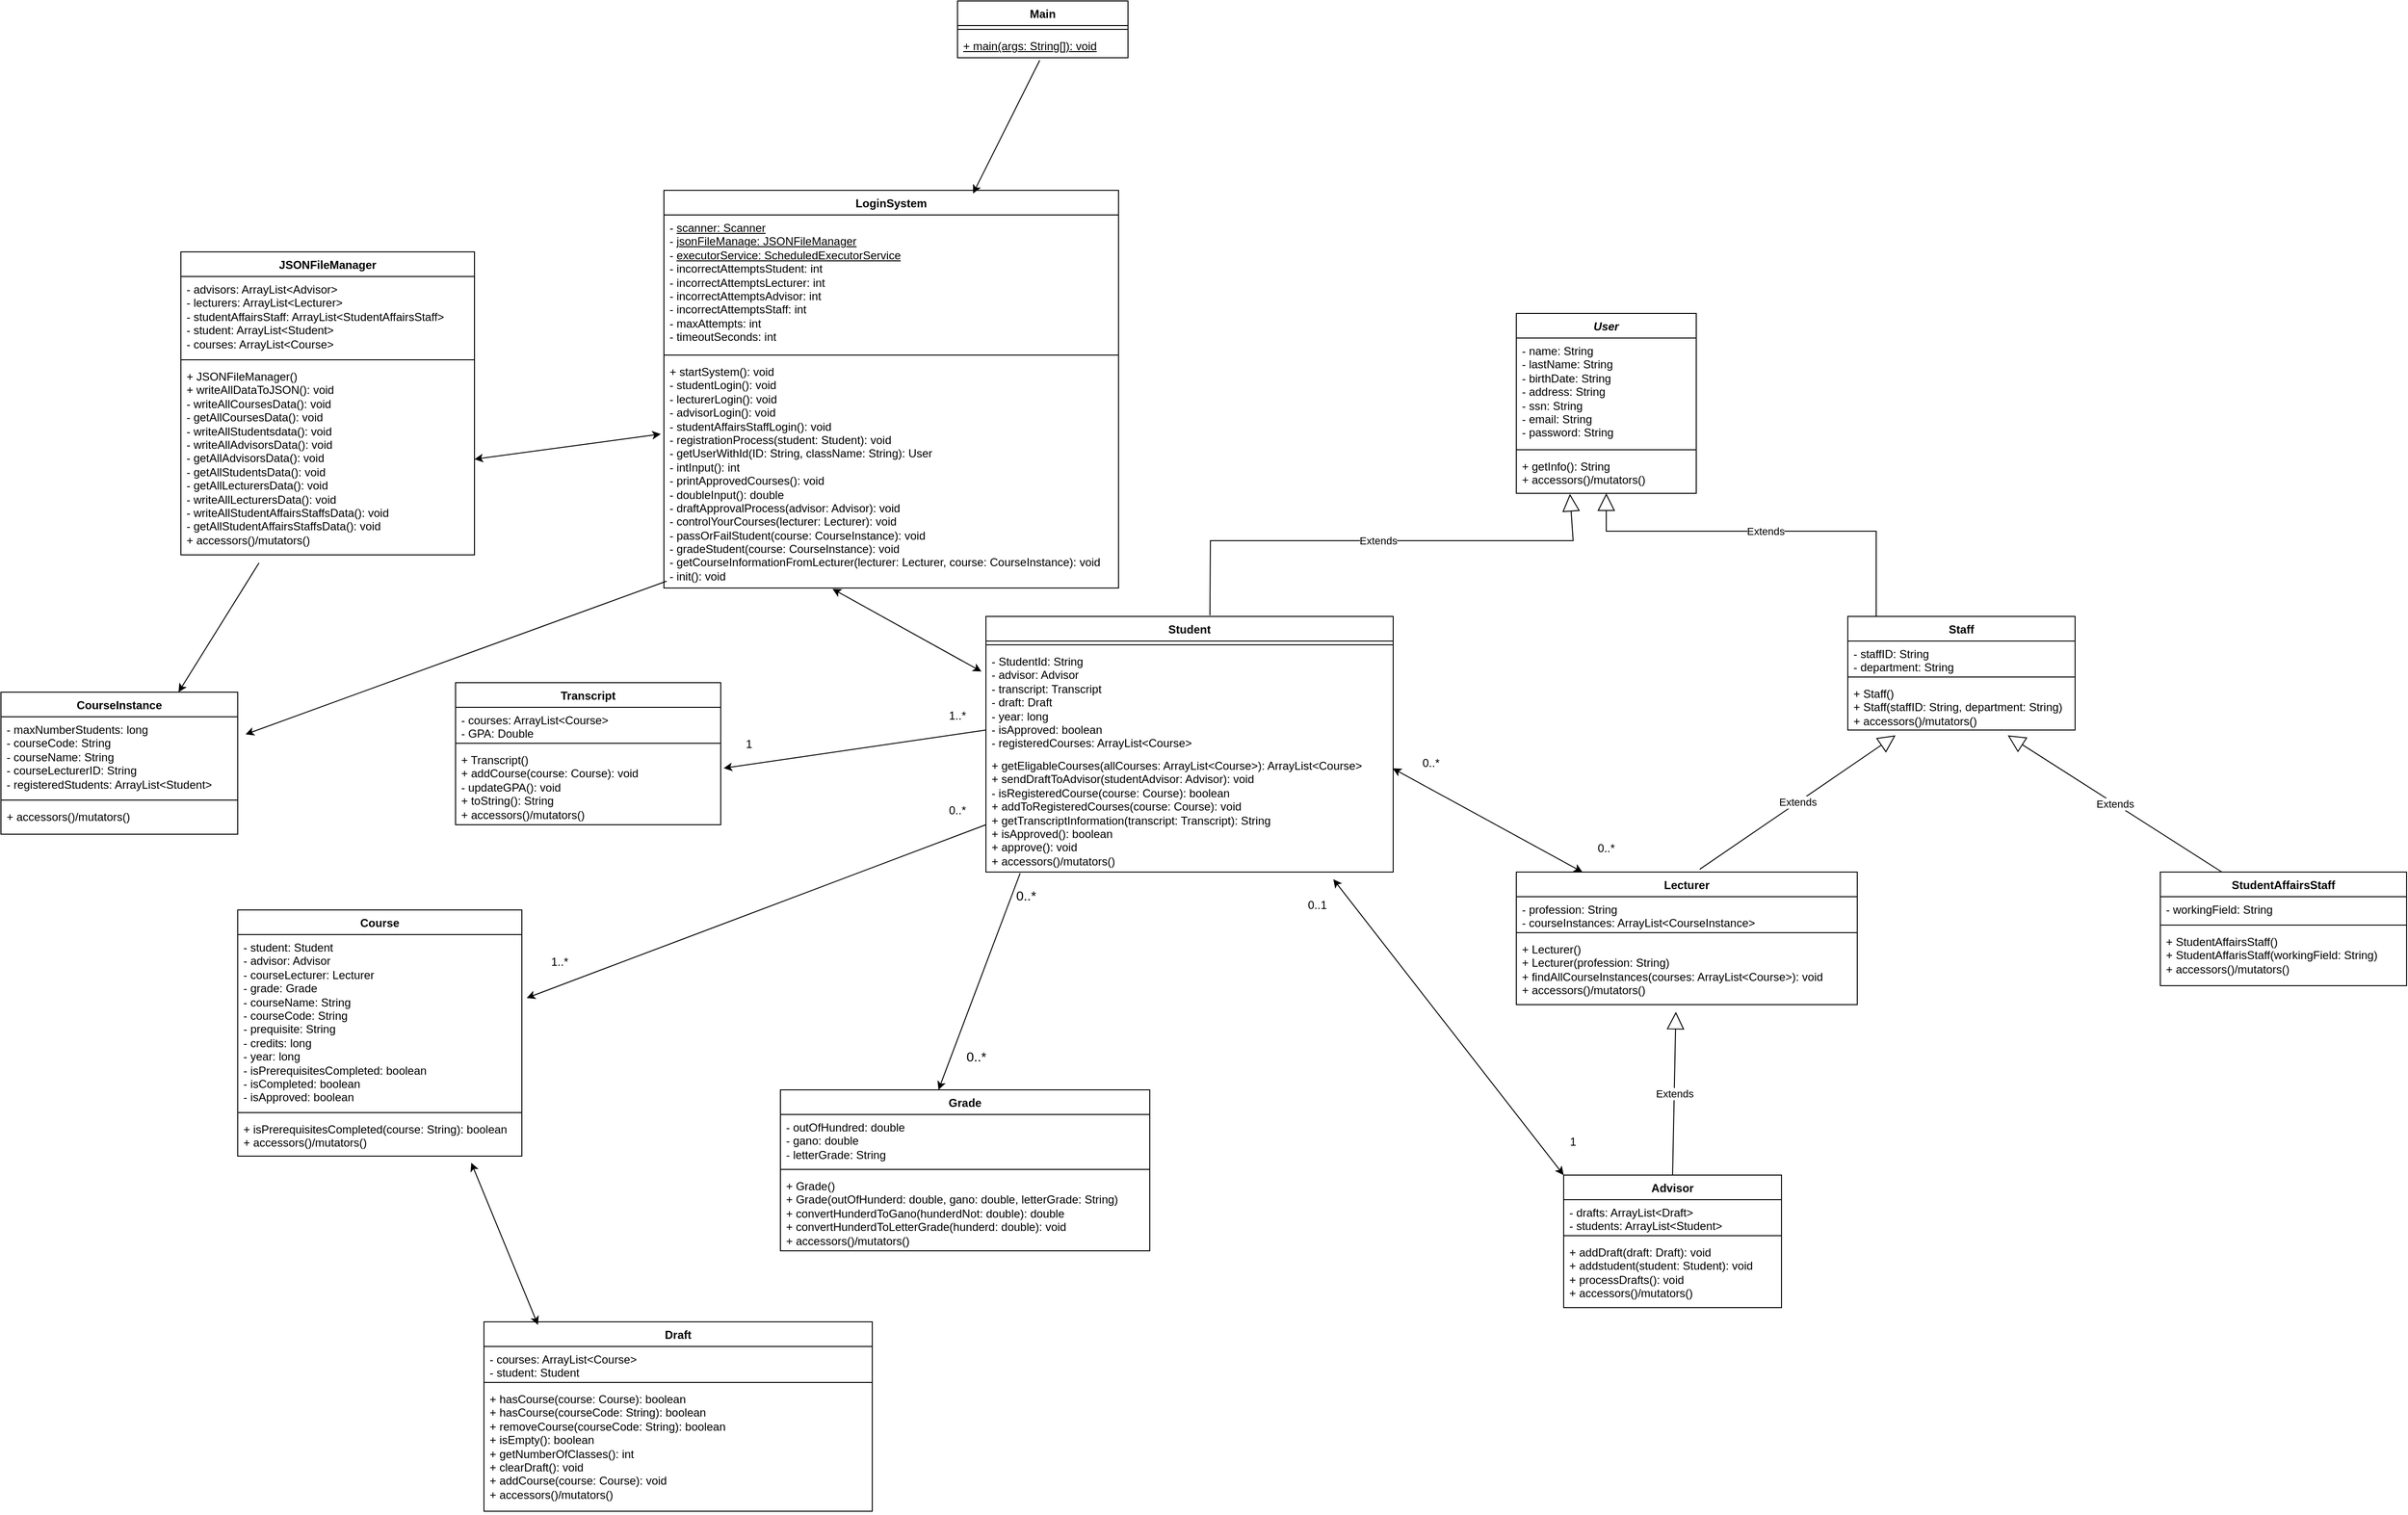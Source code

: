 <mxfile version="22.1.2" type="device">
  <diagram name="Sayfa -1" id="wAebiPUWf6FitXioffcx">
    <mxGraphModel dx="3757" dy="1783" grid="1" gridSize="10" guides="1" tooltips="1" connect="1" arrows="1" fold="1" page="1" pageScale="1" pageWidth="827" pageHeight="1169" math="0" shadow="0">
      <root>
        <mxCell id="0" />
        <mxCell id="1" parent="0" />
        <mxCell id="mCFHg2fbaJKSFHSSuZTI-1" value="Advisor" style="swimlane;fontStyle=1;align=center;verticalAlign=top;childLayout=stackLayout;horizontal=1;startSize=26;horizontalStack=0;resizeParent=1;resizeParentMax=0;resizeLast=0;collapsible=1;marginBottom=0;whiteSpace=wrap;html=1;" parent="1" vertex="1">
          <mxGeometry x="-390" y="330" width="230" height="140" as="geometry" />
        </mxCell>
        <mxCell id="mCFHg2fbaJKSFHSSuZTI-2" value="- drafts: ArrayList&amp;lt;Draft&amp;gt;&lt;br&gt;- students: ArrayList&amp;lt;Student&amp;gt;" style="text;strokeColor=none;fillColor=none;align=left;verticalAlign=top;spacingLeft=4;spacingRight=4;overflow=hidden;rotatable=0;points=[[0,0.5],[1,0.5]];portConstraint=eastwest;whiteSpace=wrap;html=1;" parent="mCFHg2fbaJKSFHSSuZTI-1" vertex="1">
          <mxGeometry y="26" width="230" height="34" as="geometry" />
        </mxCell>
        <mxCell id="mCFHg2fbaJKSFHSSuZTI-3" value="" style="line;strokeWidth=1;fillColor=none;align=left;verticalAlign=middle;spacingTop=-1;spacingLeft=3;spacingRight=3;rotatable=0;labelPosition=right;points=[];portConstraint=eastwest;strokeColor=inherit;" parent="mCFHg2fbaJKSFHSSuZTI-1" vertex="1">
          <mxGeometry y="60" width="230" height="8" as="geometry" />
        </mxCell>
        <mxCell id="mCFHg2fbaJKSFHSSuZTI-4" value="+ addDraft(draft: Draft): void&lt;br&gt;+ addstudent(student: Student): void&lt;br&gt;+ processDrafts(): void&lt;br&gt;+ accessors()/mutators()" style="text;strokeColor=none;fillColor=none;align=left;verticalAlign=top;spacingLeft=4;spacingRight=4;overflow=hidden;rotatable=0;points=[[0,0.5],[1,0.5]];portConstraint=eastwest;whiteSpace=wrap;html=1;" parent="mCFHg2fbaJKSFHSSuZTI-1" vertex="1">
          <mxGeometry y="68" width="230" height="72" as="geometry" />
        </mxCell>
        <mxCell id="mCFHg2fbaJKSFHSSuZTI-13" value="Lecturer" style="swimlane;fontStyle=1;align=center;verticalAlign=top;childLayout=stackLayout;horizontal=1;startSize=26;horizontalStack=0;resizeParent=1;resizeParentMax=0;resizeLast=0;collapsible=1;marginBottom=0;whiteSpace=wrap;html=1;" parent="1" vertex="1">
          <mxGeometry x="-440" y="10" width="360" height="140" as="geometry" />
        </mxCell>
        <mxCell id="mCFHg2fbaJKSFHSSuZTI-14" value="- profession: String&lt;br&gt;- courseInstances: ArrayList&amp;lt;CourseInstance&amp;gt;" style="text;strokeColor=none;fillColor=none;align=left;verticalAlign=top;spacingLeft=4;spacingRight=4;overflow=hidden;rotatable=0;points=[[0,0.5],[1,0.5]];portConstraint=eastwest;whiteSpace=wrap;html=1;" parent="mCFHg2fbaJKSFHSSuZTI-13" vertex="1">
          <mxGeometry y="26" width="360" height="34" as="geometry" />
        </mxCell>
        <mxCell id="mCFHg2fbaJKSFHSSuZTI-15" value="" style="line;strokeWidth=1;fillColor=none;align=left;verticalAlign=middle;spacingTop=-1;spacingLeft=3;spacingRight=3;rotatable=0;labelPosition=right;points=[];portConstraint=eastwest;strokeColor=inherit;" parent="mCFHg2fbaJKSFHSSuZTI-13" vertex="1">
          <mxGeometry y="60" width="360" height="8" as="geometry" />
        </mxCell>
        <mxCell id="mCFHg2fbaJKSFHSSuZTI-16" value="+ Lecturer()&lt;br&gt;+ Lecturer(profession: String)&lt;br&gt;+ findAllCourseInstances(courses: ArrayList&amp;lt;Course&amp;gt;): void&lt;br&gt;+ accessors()/mutators()" style="text;strokeColor=none;fillColor=none;align=left;verticalAlign=top;spacingLeft=4;spacingRight=4;overflow=hidden;rotatable=0;points=[[0,0.5],[1,0.5]];portConstraint=eastwest;whiteSpace=wrap;html=1;" parent="mCFHg2fbaJKSFHSSuZTI-13" vertex="1">
          <mxGeometry y="68" width="360" height="72" as="geometry" />
        </mxCell>
        <mxCell id="mCFHg2fbaJKSFHSSuZTI-17" value="Staff" style="swimlane;fontStyle=1;align=center;verticalAlign=top;childLayout=stackLayout;horizontal=1;startSize=26;horizontalStack=0;resizeParent=1;resizeParentMax=0;resizeLast=0;collapsible=1;marginBottom=0;whiteSpace=wrap;html=1;" parent="1" vertex="1">
          <mxGeometry x="-90" y="-260" width="240" height="120" as="geometry" />
        </mxCell>
        <mxCell id="mCFHg2fbaJKSFHSSuZTI-18" value="- staffID: String&lt;br&gt;- department: String" style="text;strokeColor=none;fillColor=none;align=left;verticalAlign=top;spacingLeft=4;spacingRight=4;overflow=hidden;rotatable=0;points=[[0,0.5],[1,0.5]];portConstraint=eastwest;whiteSpace=wrap;html=1;" parent="mCFHg2fbaJKSFHSSuZTI-17" vertex="1">
          <mxGeometry y="26" width="240" height="34" as="geometry" />
        </mxCell>
        <mxCell id="mCFHg2fbaJKSFHSSuZTI-19" value="" style="line;strokeWidth=1;fillColor=none;align=left;verticalAlign=middle;spacingTop=-1;spacingLeft=3;spacingRight=3;rotatable=0;labelPosition=right;points=[];portConstraint=eastwest;strokeColor=inherit;" parent="mCFHg2fbaJKSFHSSuZTI-17" vertex="1">
          <mxGeometry y="60" width="240" height="8" as="geometry" />
        </mxCell>
        <mxCell id="mCFHg2fbaJKSFHSSuZTI-20" value="+ Staff()&lt;br&gt;+ Staff(staffID: String, department: String)&lt;br&gt;+ accessors()/mutators()" style="text;strokeColor=none;fillColor=none;align=left;verticalAlign=top;spacingLeft=4;spacingRight=4;overflow=hidden;rotatable=0;points=[[0,0.5],[1,0.5]];portConstraint=eastwest;whiteSpace=wrap;html=1;" parent="mCFHg2fbaJKSFHSSuZTI-17" vertex="1">
          <mxGeometry y="68" width="240" height="52" as="geometry" />
        </mxCell>
        <mxCell id="mCFHg2fbaJKSFHSSuZTI-21" value="StudentAffairsStaff" style="swimlane;fontStyle=1;align=center;verticalAlign=top;childLayout=stackLayout;horizontal=1;startSize=26;horizontalStack=0;resizeParent=1;resizeParentMax=0;resizeLast=0;collapsible=1;marginBottom=0;whiteSpace=wrap;html=1;" parent="1" vertex="1">
          <mxGeometry x="240" y="10" width="260" height="120" as="geometry" />
        </mxCell>
        <mxCell id="mCFHg2fbaJKSFHSSuZTI-22" value="- workingField: String" style="text;strokeColor=none;fillColor=none;align=left;verticalAlign=top;spacingLeft=4;spacingRight=4;overflow=hidden;rotatable=0;points=[[0,0.5],[1,0.5]];portConstraint=eastwest;whiteSpace=wrap;html=1;" parent="mCFHg2fbaJKSFHSSuZTI-21" vertex="1">
          <mxGeometry y="26" width="260" height="26" as="geometry" />
        </mxCell>
        <mxCell id="mCFHg2fbaJKSFHSSuZTI-23" value="" style="line;strokeWidth=1;fillColor=none;align=left;verticalAlign=middle;spacingTop=-1;spacingLeft=3;spacingRight=3;rotatable=0;labelPosition=right;points=[];portConstraint=eastwest;strokeColor=inherit;" parent="mCFHg2fbaJKSFHSSuZTI-21" vertex="1">
          <mxGeometry y="52" width="260" height="8" as="geometry" />
        </mxCell>
        <mxCell id="mCFHg2fbaJKSFHSSuZTI-24" value="+ StudentAffairsStaff()&lt;br&gt;+ StudentAffarisStaff(workingField: String)&lt;br&gt;+ accessors()/mutators()" style="text;strokeColor=none;fillColor=none;align=left;verticalAlign=top;spacingLeft=4;spacingRight=4;overflow=hidden;rotatable=0;points=[[0,0.5],[1,0.5]];portConstraint=eastwest;whiteSpace=wrap;html=1;" parent="mCFHg2fbaJKSFHSSuZTI-21" vertex="1">
          <mxGeometry y="60" width="260" height="60" as="geometry" />
        </mxCell>
        <mxCell id="mCFHg2fbaJKSFHSSuZTI-25" value="&lt;i&gt;User&lt;/i&gt;" style="swimlane;fontStyle=1;align=center;verticalAlign=top;childLayout=stackLayout;horizontal=1;startSize=26;horizontalStack=0;resizeParent=1;resizeParentMax=0;resizeLast=0;collapsible=1;marginBottom=0;whiteSpace=wrap;html=1;" parent="1" vertex="1">
          <mxGeometry x="-440" y="-580" width="190" height="190" as="geometry" />
        </mxCell>
        <mxCell id="mCFHg2fbaJKSFHSSuZTI-26" value="- name: String&lt;br&gt;- lastName: String&lt;br&gt;- birthDate: String&lt;br&gt;- address: String&lt;br&gt;- ssn: String&lt;br&gt;- email: String&lt;br&gt;- password: String" style="text;strokeColor=none;fillColor=none;align=left;verticalAlign=top;spacingLeft=4;spacingRight=4;overflow=hidden;rotatable=0;points=[[0,0.5],[1,0.5]];portConstraint=eastwest;whiteSpace=wrap;html=1;" parent="mCFHg2fbaJKSFHSSuZTI-25" vertex="1">
          <mxGeometry y="26" width="190" height="114" as="geometry" />
        </mxCell>
        <mxCell id="mCFHg2fbaJKSFHSSuZTI-27" value="" style="line;strokeWidth=1;fillColor=none;align=left;verticalAlign=middle;spacingTop=-1;spacingLeft=3;spacingRight=3;rotatable=0;labelPosition=right;points=[];portConstraint=eastwest;strokeColor=inherit;" parent="mCFHg2fbaJKSFHSSuZTI-25" vertex="1">
          <mxGeometry y="140" width="190" height="8" as="geometry" />
        </mxCell>
        <mxCell id="mCFHg2fbaJKSFHSSuZTI-28" value="+ getInfo(): String&lt;br&gt;+ accessors()/mutators()" style="text;strokeColor=none;fillColor=none;align=left;verticalAlign=top;spacingLeft=4;spacingRight=4;overflow=hidden;rotatable=0;points=[[0,0.5],[1,0.5]];portConstraint=eastwest;whiteSpace=wrap;html=1;" parent="mCFHg2fbaJKSFHSSuZTI-25" vertex="1">
          <mxGeometry y="148" width="190" height="42" as="geometry" />
        </mxCell>
        <mxCell id="mCFHg2fbaJKSFHSSuZTI-29" value="Student" style="swimlane;fontStyle=1;align=center;verticalAlign=top;childLayout=stackLayout;horizontal=1;startSize=26;horizontalStack=0;resizeParent=1;resizeParentMax=0;resizeLast=0;collapsible=1;marginBottom=0;whiteSpace=wrap;html=1;" parent="1" vertex="1">
          <mxGeometry x="-1000" y="-260" width="430" height="270" as="geometry" />
        </mxCell>
        <mxCell id="mCFHg2fbaJKSFHSSuZTI-31" value="" style="line;strokeWidth=1;fillColor=none;align=left;verticalAlign=middle;spacingTop=-1;spacingLeft=3;spacingRight=3;rotatable=0;labelPosition=right;points=[];portConstraint=eastwest;strokeColor=inherit;" parent="mCFHg2fbaJKSFHSSuZTI-29" vertex="1">
          <mxGeometry y="26" width="430" height="8" as="geometry" />
        </mxCell>
        <mxCell id="mCFHg2fbaJKSFHSSuZTI-30" value="-&lt;font style=&quot;font-size: 12px;&quot;&gt; StudentId: String&lt;br&gt;- advisor: Advisor&lt;br&gt;- transcript: Transcript&lt;br&gt;- draft: Draft&lt;br&gt;- year: long&lt;br&gt;- isApproved: boolean&lt;br&gt;- registeredCourses: ArrayList&amp;lt;Course&amp;gt;&lt;/font&gt;" style="text;strokeColor=none;fillColor=none;align=left;verticalAlign=top;spacingLeft=4;spacingRight=4;overflow=hidden;rotatable=0;points=[[0,0.5],[1,0.5]];portConstraint=eastwest;whiteSpace=wrap;html=1;" parent="mCFHg2fbaJKSFHSSuZTI-29" vertex="1">
          <mxGeometry y="34" width="430" height="110" as="geometry" />
        </mxCell>
        <mxCell id="mCFHg2fbaJKSFHSSuZTI-32" value="+ getEligableCourses(allCourses: ArrayList&amp;lt;Course&amp;gt;): ArrayList&amp;lt;Course&amp;gt;&lt;br&gt;+ sendDraftToAdvisor(studentAdvisor: Advisor): void&lt;br&gt;- isRegisteredCourse(course: Course): boolean&lt;br&gt;+ addToRegisteredCourses(course: Course): void&lt;br&gt;+ getTranscriptInformation(transcript: Transcript): String&lt;br&gt;+ isApproved(): boolean&lt;br&gt;+ approve(): void&lt;br&gt;+ accessors()/mutators()" style="text;strokeColor=none;fillColor=none;align=left;verticalAlign=top;spacingLeft=4;spacingRight=4;overflow=hidden;rotatable=0;points=[[0,0.5],[1,0.5]];portConstraint=eastwest;whiteSpace=wrap;html=1;" parent="mCFHg2fbaJKSFHSSuZTI-29" vertex="1">
          <mxGeometry y="144" width="430" height="126" as="geometry" />
        </mxCell>
        <mxCell id="mCFHg2fbaJKSFHSSuZTI-33" value="Main" style="swimlane;fontStyle=1;align=center;verticalAlign=top;childLayout=stackLayout;horizontal=1;startSize=26;horizontalStack=0;resizeParent=1;resizeParentMax=0;resizeLast=0;collapsible=1;marginBottom=0;whiteSpace=wrap;html=1;" parent="1" vertex="1">
          <mxGeometry x="-1030" y="-910" width="180" height="60" as="geometry" />
        </mxCell>
        <mxCell id="mCFHg2fbaJKSFHSSuZTI-35" value="" style="line;strokeWidth=1;fillColor=none;align=left;verticalAlign=middle;spacingTop=-1;spacingLeft=3;spacingRight=3;rotatable=0;labelPosition=right;points=[];portConstraint=eastwest;strokeColor=inherit;" parent="mCFHg2fbaJKSFHSSuZTI-33" vertex="1">
          <mxGeometry y="26" width="180" height="8" as="geometry" />
        </mxCell>
        <mxCell id="mCFHg2fbaJKSFHSSuZTI-36" value="&lt;u&gt;+ main(args: String[]): void&lt;/u&gt;" style="text;strokeColor=none;fillColor=none;align=left;verticalAlign=top;spacingLeft=4;spacingRight=4;overflow=hidden;rotatable=0;points=[[0,0.5],[1,0.5]];portConstraint=eastwest;whiteSpace=wrap;html=1;" parent="mCFHg2fbaJKSFHSSuZTI-33" vertex="1">
          <mxGeometry y="34" width="180" height="26" as="geometry" />
        </mxCell>
        <mxCell id="mCFHg2fbaJKSFHSSuZTI-37" value="LoginSystem" style="swimlane;fontStyle=1;align=center;verticalAlign=top;childLayout=stackLayout;horizontal=1;startSize=26;horizontalStack=0;resizeParent=1;resizeParentMax=0;resizeLast=0;collapsible=1;marginBottom=0;whiteSpace=wrap;html=1;" parent="1" vertex="1">
          <mxGeometry x="-1340" y="-710" width="480" height="420" as="geometry" />
        </mxCell>
        <mxCell id="mCFHg2fbaJKSFHSSuZTI-38" value="- &lt;u&gt;scanner: Scanner&lt;/u&gt;&lt;br&gt;- &lt;u&gt;jsonFileManage: JSONFileManager&lt;/u&gt;&lt;br&gt;- &lt;u&gt;executorService: ScheduledExecutorService&lt;/u&gt;&lt;br&gt;- incorrectAttemptsStudent: int&lt;br&gt;- incorrectAttemptsLecturer: int&lt;br&gt;- incorrectAttemptsAdvisor: int&lt;br&gt;- incorrectAttemptsStaff: int&lt;br&gt;- maxAttempts: int&lt;br&gt;- timeoutSeconds: int" style="text;strokeColor=none;fillColor=none;align=left;verticalAlign=top;spacingLeft=4;spacingRight=4;overflow=hidden;rotatable=0;points=[[0,0.5],[1,0.5]];portConstraint=eastwest;whiteSpace=wrap;html=1;" parent="mCFHg2fbaJKSFHSSuZTI-37" vertex="1">
          <mxGeometry y="26" width="480" height="144" as="geometry" />
        </mxCell>
        <mxCell id="mCFHg2fbaJKSFHSSuZTI-39" value="" style="line;strokeWidth=1;fillColor=none;align=left;verticalAlign=middle;spacingTop=-1;spacingLeft=3;spacingRight=3;rotatable=0;labelPosition=right;points=[];portConstraint=eastwest;strokeColor=inherit;" parent="mCFHg2fbaJKSFHSSuZTI-37" vertex="1">
          <mxGeometry y="170" width="480" height="8" as="geometry" />
        </mxCell>
        <mxCell id="mCFHg2fbaJKSFHSSuZTI-40" value="+ startSystem(): void&lt;br&gt;- studentLogin(): void&lt;br&gt;- lecturerLogin(): void&lt;br&gt;- advisorLogin(): void&lt;br&gt;- studentAffairsStaffLogin(): void&lt;br&gt;- registrationProcess(student: Student): void&lt;br&gt;- getUserWithId(ID: String, className: String): User&lt;br&gt;- intInput(): int&lt;br&gt;- printApprovedCourses(): void&lt;br&gt;- doubleInput(): double&lt;br&gt;- draftApprovalProcess(advisor: Advisor): void&lt;br&gt;- controlYourCourses(lecturer: Lecturer): void&lt;br&gt;- passOrFailStudent(course: CourseInstance): void&lt;br&gt;- gradeStudent(course: CourseInstance): void&lt;br&gt;- getCourseInformationFromLecturer(lecturer: Lecturer, course: CourseInstance): void&lt;br&gt;- init(): void" style="text;strokeColor=none;fillColor=none;align=left;verticalAlign=top;spacingLeft=4;spacingRight=4;overflow=hidden;rotatable=0;points=[[0,0.5],[1,0.5]];portConstraint=eastwest;whiteSpace=wrap;html=1;" parent="mCFHg2fbaJKSFHSSuZTI-37" vertex="1">
          <mxGeometry y="178" width="480" height="242" as="geometry" />
        </mxCell>
        <mxCell id="mCFHg2fbaJKSFHSSuZTI-41" value="JSONFileManager" style="swimlane;fontStyle=1;align=center;verticalAlign=top;childLayout=stackLayout;horizontal=1;startSize=26;horizontalStack=0;resizeParent=1;resizeParentMax=0;resizeLast=0;collapsible=1;marginBottom=0;whiteSpace=wrap;html=1;" parent="1" vertex="1">
          <mxGeometry x="-1850" y="-645" width="310" height="320" as="geometry" />
        </mxCell>
        <mxCell id="mCFHg2fbaJKSFHSSuZTI-42" value="- advisors: ArrayList&amp;lt;Advisor&amp;gt;&lt;br&gt;- lecturers: ArrayList&amp;lt;Lecturer&amp;gt;&lt;br&gt;- studentAffairsStaff: ArrayList&amp;lt;StudentAffairsStaff&amp;gt;&lt;br&gt;- student: ArrayList&amp;lt;Student&amp;gt;&lt;br&gt;- courses: ArrayList&amp;lt;Course&amp;gt;" style="text;strokeColor=none;fillColor=none;align=left;verticalAlign=top;spacingLeft=4;spacingRight=4;overflow=hidden;rotatable=0;points=[[0,0.5],[1,0.5]];portConstraint=eastwest;whiteSpace=wrap;html=1;" parent="mCFHg2fbaJKSFHSSuZTI-41" vertex="1">
          <mxGeometry y="26" width="310" height="84" as="geometry" />
        </mxCell>
        <mxCell id="mCFHg2fbaJKSFHSSuZTI-43" value="" style="line;strokeWidth=1;fillColor=none;align=left;verticalAlign=middle;spacingTop=-1;spacingLeft=3;spacingRight=3;rotatable=0;labelPosition=right;points=[];portConstraint=eastwest;strokeColor=inherit;" parent="mCFHg2fbaJKSFHSSuZTI-41" vertex="1">
          <mxGeometry y="110" width="310" height="8" as="geometry" />
        </mxCell>
        <mxCell id="mCFHg2fbaJKSFHSSuZTI-44" value="+ JSONFileManager()&lt;br&gt;+ writeAllDataToJSON(): void&lt;br&gt;- writeAllCoursesData(): void&lt;br&gt;- getAllCoursesData(): void&lt;br&gt;- writeAllStudentsdata(): void&lt;br&gt;- writeAllAdvisorsData(): void&lt;br&gt;- getAllAdvisorsData(): void&lt;br&gt;- getAllStudentsData(): void&lt;br&gt;- getAllLecturersData(): void&lt;br&gt;- writeAllLecturersData(): void&lt;br&gt;- writeAllStudentAffairsStaffsData(): void&lt;br&gt;- getAllStudentAffairsStaffsData(): void&lt;br&gt;+ accessors()/mutators()" style="text;strokeColor=none;fillColor=none;align=left;verticalAlign=top;spacingLeft=4;spacingRight=4;overflow=hidden;rotatable=0;points=[[0,0.5],[1,0.5]];portConstraint=eastwest;whiteSpace=wrap;html=1;" parent="mCFHg2fbaJKSFHSSuZTI-41" vertex="1">
          <mxGeometry y="118" width="310" height="202" as="geometry" />
        </mxCell>
        <mxCell id="mCFHg2fbaJKSFHSSuZTI-45" value="Transcript" style="swimlane;fontStyle=1;align=center;verticalAlign=top;childLayout=stackLayout;horizontal=1;startSize=26;horizontalStack=0;resizeParent=1;resizeParentMax=0;resizeLast=0;collapsible=1;marginBottom=0;whiteSpace=wrap;html=1;" parent="1" vertex="1">
          <mxGeometry x="-1560" y="-190" width="280" height="150" as="geometry" />
        </mxCell>
        <mxCell id="mCFHg2fbaJKSFHSSuZTI-46" value="- courses: ArrayList&amp;lt;Course&amp;gt;&lt;br&gt;- GPA: Double" style="text;strokeColor=none;fillColor=none;align=left;verticalAlign=top;spacingLeft=4;spacingRight=4;overflow=hidden;rotatable=0;points=[[0,0.5],[1,0.5]];portConstraint=eastwest;whiteSpace=wrap;html=1;" parent="mCFHg2fbaJKSFHSSuZTI-45" vertex="1">
          <mxGeometry y="26" width="280" height="34" as="geometry" />
        </mxCell>
        <mxCell id="mCFHg2fbaJKSFHSSuZTI-47" value="" style="line;strokeWidth=1;fillColor=none;align=left;verticalAlign=middle;spacingTop=-1;spacingLeft=3;spacingRight=3;rotatable=0;labelPosition=right;points=[];portConstraint=eastwest;strokeColor=inherit;" parent="mCFHg2fbaJKSFHSSuZTI-45" vertex="1">
          <mxGeometry y="60" width="280" height="8" as="geometry" />
        </mxCell>
        <mxCell id="mCFHg2fbaJKSFHSSuZTI-48" value="+ Transcript()&lt;br&gt;+ addCourse(course: Course): void&lt;br&gt;- updateGPA(): void&lt;br&gt;+ toString(): String&lt;br&gt;+ accessors()/mutators()" style="text;strokeColor=none;fillColor=none;align=left;verticalAlign=top;spacingLeft=4;spacingRight=4;overflow=hidden;rotatable=0;points=[[0,0.5],[1,0.5]];portConstraint=eastwest;whiteSpace=wrap;html=1;" parent="mCFHg2fbaJKSFHSSuZTI-45" vertex="1">
          <mxGeometry y="68" width="280" height="82" as="geometry" />
        </mxCell>
        <mxCell id="mCFHg2fbaJKSFHSSuZTI-49" value="Course" style="swimlane;fontStyle=1;align=center;verticalAlign=top;childLayout=stackLayout;horizontal=1;startSize=26;horizontalStack=0;resizeParent=1;resizeParentMax=0;resizeLast=0;collapsible=1;marginBottom=0;whiteSpace=wrap;html=1;" parent="1" vertex="1">
          <mxGeometry x="-1790" y="50" width="300" height="260" as="geometry" />
        </mxCell>
        <mxCell id="mCFHg2fbaJKSFHSSuZTI-50" value="- student: Student&lt;br&gt;- advisor: Advisor&lt;br&gt;- courseLecturer: Lecturer&lt;br&gt;- grade: Grade&lt;br&gt;- courseName: String&lt;br&gt;- courseCode: String&lt;br&gt;- prequisite: String&lt;br&gt;- credits: long&lt;br&gt;- year: long&lt;br&gt;- isPrerequisitesCompleted: boolean&lt;br&gt;- isCompleted: boolean&lt;br&gt;- isApproved: boolean" style="text;strokeColor=none;fillColor=none;align=left;verticalAlign=top;spacingLeft=4;spacingRight=4;overflow=hidden;rotatable=0;points=[[0,0.5],[1,0.5]];portConstraint=eastwest;whiteSpace=wrap;html=1;" parent="mCFHg2fbaJKSFHSSuZTI-49" vertex="1">
          <mxGeometry y="26" width="300" height="184" as="geometry" />
        </mxCell>
        <mxCell id="mCFHg2fbaJKSFHSSuZTI-51" value="" style="line;strokeWidth=1;fillColor=none;align=left;verticalAlign=middle;spacingTop=-1;spacingLeft=3;spacingRight=3;rotatable=0;labelPosition=right;points=[];portConstraint=eastwest;strokeColor=inherit;" parent="mCFHg2fbaJKSFHSSuZTI-49" vertex="1">
          <mxGeometry y="210" width="300" height="8" as="geometry" />
        </mxCell>
        <mxCell id="mCFHg2fbaJKSFHSSuZTI-52" value="+ isPrerequisitesCompleted(course: String): boolean&lt;br&gt;+ accessors()/mutators()" style="text;strokeColor=none;fillColor=none;align=left;verticalAlign=top;spacingLeft=4;spacingRight=4;overflow=hidden;rotatable=0;points=[[0,0.5],[1,0.5]];portConstraint=eastwest;whiteSpace=wrap;html=1;" parent="mCFHg2fbaJKSFHSSuZTI-49" vertex="1">
          <mxGeometry y="218" width="300" height="42" as="geometry" />
        </mxCell>
        <mxCell id="mCFHg2fbaJKSFHSSuZTI-53" value="Grade" style="swimlane;fontStyle=1;align=center;verticalAlign=top;childLayout=stackLayout;horizontal=1;startSize=26;horizontalStack=0;resizeParent=1;resizeParentMax=0;resizeLast=0;collapsible=1;marginBottom=0;whiteSpace=wrap;html=1;" parent="1" vertex="1">
          <mxGeometry x="-1217" y="240" width="390" height="170" as="geometry" />
        </mxCell>
        <mxCell id="mCFHg2fbaJKSFHSSuZTI-54" value="- outOfHundred: double&lt;br&gt;- gano: double&lt;br&gt;- letterGrade: String" style="text;strokeColor=none;fillColor=none;align=left;verticalAlign=top;spacingLeft=4;spacingRight=4;overflow=hidden;rotatable=0;points=[[0,0.5],[1,0.5]];portConstraint=eastwest;whiteSpace=wrap;html=1;" parent="mCFHg2fbaJKSFHSSuZTI-53" vertex="1">
          <mxGeometry y="26" width="390" height="54" as="geometry" />
        </mxCell>
        <mxCell id="mCFHg2fbaJKSFHSSuZTI-55" value="" style="line;strokeWidth=1;fillColor=none;align=left;verticalAlign=middle;spacingTop=-1;spacingLeft=3;spacingRight=3;rotatable=0;labelPosition=right;points=[];portConstraint=eastwest;strokeColor=inherit;" parent="mCFHg2fbaJKSFHSSuZTI-53" vertex="1">
          <mxGeometry y="80" width="390" height="8" as="geometry" />
        </mxCell>
        <mxCell id="mCFHg2fbaJKSFHSSuZTI-56" value="+ Grade()&lt;br&gt;+ Grade(outOfHunderd: double, gano: double, letterGrade: String)&lt;br&gt;+ convertHunderdToGano(hunderdNot: double): double&lt;br&gt;+ convertHunderdToLetterGrade(hunderd: double): void&lt;br&gt;+ accessors()/mutators()" style="text;strokeColor=none;fillColor=none;align=left;verticalAlign=top;spacingLeft=4;spacingRight=4;overflow=hidden;rotatable=0;points=[[0,0.5],[1,0.5]];portConstraint=eastwest;whiteSpace=wrap;html=1;" parent="mCFHg2fbaJKSFHSSuZTI-53" vertex="1">
          <mxGeometry y="88" width="390" height="82" as="geometry" />
        </mxCell>
        <mxCell id="mCFHg2fbaJKSFHSSuZTI-57" value="CourseInstance" style="swimlane;fontStyle=1;align=center;verticalAlign=top;childLayout=stackLayout;horizontal=1;startSize=26;horizontalStack=0;resizeParent=1;resizeParentMax=0;resizeLast=0;collapsible=1;marginBottom=0;whiteSpace=wrap;html=1;" parent="1" vertex="1">
          <mxGeometry x="-2040" y="-180" width="250" height="150" as="geometry" />
        </mxCell>
        <mxCell id="mCFHg2fbaJKSFHSSuZTI-58" value="- maxNumberStudents: long&lt;br&gt;- courseCode: String&lt;br&gt;- courseName: String&lt;br&gt;- courseLecturerID: String&lt;br&gt;- registeredStudents: ArrayList&amp;lt;Student&amp;gt;" style="text;strokeColor=none;fillColor=none;align=left;verticalAlign=top;spacingLeft=4;spacingRight=4;overflow=hidden;rotatable=0;points=[[0,0.5],[1,0.5]];portConstraint=eastwest;whiteSpace=wrap;html=1;" parent="mCFHg2fbaJKSFHSSuZTI-57" vertex="1">
          <mxGeometry y="26" width="250" height="84" as="geometry" />
        </mxCell>
        <mxCell id="mCFHg2fbaJKSFHSSuZTI-59" value="" style="line;strokeWidth=1;fillColor=none;align=left;verticalAlign=middle;spacingTop=-1;spacingLeft=3;spacingRight=3;rotatable=0;labelPosition=right;points=[];portConstraint=eastwest;strokeColor=inherit;" parent="mCFHg2fbaJKSFHSSuZTI-57" vertex="1">
          <mxGeometry y="110" width="250" height="8" as="geometry" />
        </mxCell>
        <mxCell id="mCFHg2fbaJKSFHSSuZTI-60" value="+ accessors()/mutators()" style="text;strokeColor=none;fillColor=none;align=left;verticalAlign=top;spacingLeft=4;spacingRight=4;overflow=hidden;rotatable=0;points=[[0,0.5],[1,0.5]];portConstraint=eastwest;whiteSpace=wrap;html=1;" parent="mCFHg2fbaJKSFHSSuZTI-57" vertex="1">
          <mxGeometry y="118" width="250" height="32" as="geometry" />
        </mxCell>
        <mxCell id="mCFHg2fbaJKSFHSSuZTI-61" value="Draft" style="swimlane;fontStyle=1;align=center;verticalAlign=top;childLayout=stackLayout;horizontal=1;startSize=26;horizontalStack=0;resizeParent=1;resizeParentMax=0;resizeLast=0;collapsible=1;marginBottom=0;whiteSpace=wrap;html=1;" parent="1" vertex="1">
          <mxGeometry x="-1530" y="485" width="410" height="200" as="geometry" />
        </mxCell>
        <mxCell id="mCFHg2fbaJKSFHSSuZTI-62" value="- courses: ArrayList&amp;lt;Course&amp;gt;&lt;br&gt;- student: Student" style="text;strokeColor=none;fillColor=none;align=left;verticalAlign=top;spacingLeft=4;spacingRight=4;overflow=hidden;rotatable=0;points=[[0,0.5],[1,0.5]];portConstraint=eastwest;whiteSpace=wrap;html=1;" parent="mCFHg2fbaJKSFHSSuZTI-61" vertex="1">
          <mxGeometry y="26" width="410" height="34" as="geometry" />
        </mxCell>
        <mxCell id="mCFHg2fbaJKSFHSSuZTI-63" value="" style="line;strokeWidth=1;fillColor=none;align=left;verticalAlign=middle;spacingTop=-1;spacingLeft=3;spacingRight=3;rotatable=0;labelPosition=right;points=[];portConstraint=eastwest;strokeColor=inherit;" parent="mCFHg2fbaJKSFHSSuZTI-61" vertex="1">
          <mxGeometry y="60" width="410" height="8" as="geometry" />
        </mxCell>
        <mxCell id="mCFHg2fbaJKSFHSSuZTI-64" value="+ hasCourse(course: Course): boolean&lt;br&gt;+ hasCourse(courseCode: String): boolean&lt;br&gt;+ removeCourse(courseCode: String): boolean&lt;br&gt;+ isEmpty(): boolean&lt;br&gt;+ getNumberOfClasses(): int&lt;br&gt;+ clearDraft(): void&lt;br&gt;+ addCourse(course: Course): void&lt;br&gt;+ accessors()/mutators()" style="text;strokeColor=none;fillColor=none;align=left;verticalAlign=top;spacingLeft=4;spacingRight=4;overflow=hidden;rotatable=0;points=[[0,0.5],[1,0.5]];portConstraint=eastwest;whiteSpace=wrap;html=1;" parent="mCFHg2fbaJKSFHSSuZTI-61" vertex="1">
          <mxGeometry y="68" width="410" height="132" as="geometry" />
        </mxCell>
        <mxCell id="3F12UfS6XV0Idh9yWe6m-15" value="&lt;font style=&quot;font-size: 14px;&quot;&gt;0..*&lt;/font&gt;" style="text;html=1;strokeColor=none;fillColor=none;align=center;verticalAlign=middle;whiteSpace=wrap;rounded=0;" parent="1" vertex="1">
          <mxGeometry x="-1040" y="190" width="60" height="30" as="geometry" />
        </mxCell>
        <mxCell id="3F12UfS6XV0Idh9yWe6m-17" value="&lt;font style=&quot;font-size: 14px;&quot;&gt;0..*&lt;/font&gt;" style="text;whiteSpace=wrap;html=1;" parent="1" vertex="1">
          <mxGeometry x="-970" y="20" width="280" height="40" as="geometry" />
        </mxCell>
        <mxCell id="3F12UfS6XV0Idh9yWe6m-19" value="0..*" style="text;html=1;strokeColor=none;fillColor=none;align=center;verticalAlign=middle;whiteSpace=wrap;rounded=0;" parent="1" vertex="1">
          <mxGeometry x="-560" y="-120" width="60" height="30" as="geometry" />
        </mxCell>
        <mxCell id="3F12UfS6XV0Idh9yWe6m-20" value="0..*" style="text;html=1;strokeColor=none;fillColor=none;align=center;verticalAlign=middle;whiteSpace=wrap;rounded=0;" parent="1" vertex="1">
          <mxGeometry x="-375" y="-30" width="60" height="30" as="geometry" />
        </mxCell>
        <mxCell id="3F12UfS6XV0Idh9yWe6m-23" value="0..1" style="text;html=1;strokeColor=none;fillColor=none;align=center;verticalAlign=middle;whiteSpace=wrap;rounded=0;" parent="1" vertex="1">
          <mxGeometry x="-680" y="30" width="60" height="30" as="geometry" />
        </mxCell>
        <mxCell id="3F12UfS6XV0Idh9yWe6m-24" value="1" style="text;html=1;strokeColor=none;fillColor=none;align=center;verticalAlign=middle;whiteSpace=wrap;rounded=0;" parent="1" vertex="1">
          <mxGeometry x="-410" y="280" width="60" height="30" as="geometry" />
        </mxCell>
        <mxCell id="3F12UfS6XV0Idh9yWe6m-26" value="1" style="text;html=1;strokeColor=none;fillColor=none;align=center;verticalAlign=middle;whiteSpace=wrap;rounded=0;" parent="1" vertex="1">
          <mxGeometry x="-1280" y="-140" width="60" height="30" as="geometry" />
        </mxCell>
        <mxCell id="3F12UfS6XV0Idh9yWe6m-27" value="1..*" style="text;html=1;strokeColor=none;fillColor=none;align=center;verticalAlign=middle;whiteSpace=wrap;rounded=0;" parent="1" vertex="1">
          <mxGeometry x="-1060" y="-170" width="60" height="30" as="geometry" />
        </mxCell>
        <mxCell id="3F12UfS6XV0Idh9yWe6m-29" value="1..*" style="text;html=1;strokeColor=none;fillColor=none;align=center;verticalAlign=middle;whiteSpace=wrap;rounded=0;" parent="1" vertex="1">
          <mxGeometry x="-1480" y="90" width="60" height="30" as="geometry" />
        </mxCell>
        <mxCell id="3F12UfS6XV0Idh9yWe6m-30" value="0..*" style="text;html=1;strokeColor=none;fillColor=none;align=center;verticalAlign=middle;whiteSpace=wrap;rounded=0;" parent="1" vertex="1">
          <mxGeometry x="-1060" y="-70" width="60" height="30" as="geometry" />
        </mxCell>
        <mxCell id="3F12UfS6XV0Idh9yWe6m-31" value="" style="endArrow=classic;html=1;rounded=0;entryX=1.011;entryY=0.272;entryDx=0;entryDy=0;exitX=1;exitY=1;exitDx=0;exitDy=0;entryPerimeter=0;" parent="1" source="3F12UfS6XV0Idh9yWe6m-27" target="mCFHg2fbaJKSFHSSuZTI-48" edge="1">
          <mxGeometry width="50" height="50" relative="1" as="geometry">
            <mxPoint x="-1170" y="-100" as="sourcePoint" />
            <mxPoint x="-1200" y="-200" as="targetPoint" />
          </mxGeometry>
        </mxCell>
        <mxCell id="3F12UfS6XV0Idh9yWe6m-32" value="" style="endArrow=classic;html=1;rounded=0;entryX=1.017;entryY=0.364;entryDx=0;entryDy=0;entryPerimeter=0;exitX=1;exitY=1;exitDx=0;exitDy=0;" parent="1" source="3F12UfS6XV0Idh9yWe6m-30" target="mCFHg2fbaJKSFHSSuZTI-50" edge="1">
          <mxGeometry width="50" height="50" relative="1" as="geometry">
            <mxPoint x="-1080" y="-70" as="sourcePoint" />
            <mxPoint x="-1030" y="-120" as="targetPoint" />
          </mxGeometry>
        </mxCell>
        <mxCell id="3F12UfS6XV0Idh9yWe6m-33" value="" style="endArrow=classic;html=1;rounded=0;entryX=0.428;entryY=0;entryDx=0;entryDy=0;entryPerimeter=0;exitX=0.084;exitY=1.01;exitDx=0;exitDy=0;exitPerimeter=0;" parent="1" source="mCFHg2fbaJKSFHSSuZTI-32" target="mCFHg2fbaJKSFHSSuZTI-53" edge="1">
          <mxGeometry width="50" height="50" relative="1" as="geometry">
            <mxPoint x="-970" y="-20" as="sourcePoint" />
            <mxPoint x="-1030" y="50" as="targetPoint" />
          </mxGeometry>
        </mxCell>
        <mxCell id="3F12UfS6XV0Idh9yWe6m-36" value="Extends" style="endArrow=block;endSize=16;endFill=0;html=1;rounded=0;exitX=0.5;exitY=0;exitDx=0;exitDy=0;entryX=0.468;entryY=1.106;entryDx=0;entryDy=0;entryPerimeter=0;" parent="1" source="mCFHg2fbaJKSFHSSuZTI-1" target="mCFHg2fbaJKSFHSSuZTI-16" edge="1">
          <mxGeometry width="160" relative="1" as="geometry">
            <mxPoint x="-250" y="210" as="sourcePoint" />
            <mxPoint x="-90" y="210" as="targetPoint" />
          </mxGeometry>
        </mxCell>
        <mxCell id="3F12UfS6XV0Idh9yWe6m-37" value="Extends" style="endArrow=block;endSize=16;endFill=0;html=1;rounded=0;exitX=0.538;exitY=-0.021;exitDx=0;exitDy=0;exitPerimeter=0;entryX=0.21;entryY=1.109;entryDx=0;entryDy=0;entryPerimeter=0;" parent="1" source="mCFHg2fbaJKSFHSSuZTI-13" target="mCFHg2fbaJKSFHSSuZTI-20" edge="1">
          <mxGeometry width="160" relative="1" as="geometry">
            <mxPoint x="-250" y="40" as="sourcePoint" />
            <mxPoint x="-250" y="-130" as="targetPoint" />
            <Array as="points" />
          </mxGeometry>
        </mxCell>
        <mxCell id="3F12UfS6XV0Idh9yWe6m-38" value="Extends" style="endArrow=block;endSize=16;endFill=0;html=1;rounded=0;entryX=0.704;entryY=1.109;entryDx=0;entryDy=0;entryPerimeter=0;exitX=0.25;exitY=0;exitDx=0;exitDy=0;" parent="1" source="mCFHg2fbaJKSFHSSuZTI-21" target="mCFHg2fbaJKSFHSSuZTI-20" edge="1">
          <mxGeometry width="160" relative="1" as="geometry">
            <mxPoint x="-250" y="40" as="sourcePoint" />
            <mxPoint x="-90" y="40" as="targetPoint" />
          </mxGeometry>
        </mxCell>
        <mxCell id="3F12UfS6XV0Idh9yWe6m-39" value="Extends" style="endArrow=block;endSize=16;endFill=0;html=1;rounded=0;exitX=0.55;exitY=-0.004;exitDx=0;exitDy=0;exitPerimeter=0;entryX=0.298;entryY=1.015;entryDx=0;entryDy=0;entryPerimeter=0;" parent="1" source="mCFHg2fbaJKSFHSSuZTI-29" target="mCFHg2fbaJKSFHSSuZTI-28" edge="1">
          <mxGeometry width="160" relative="1" as="geometry">
            <mxPoint x="-790" y="-310" as="sourcePoint" />
            <mxPoint x="-380" y="-380" as="targetPoint" />
            <Array as="points">
              <mxPoint x="-763" y="-340" />
              <mxPoint x="-570" y="-340" />
              <mxPoint x="-380" y="-340" />
            </Array>
          </mxGeometry>
        </mxCell>
        <mxCell id="3F12UfS6XV0Idh9yWe6m-40" value="Extends" style="endArrow=block;endSize=16;endFill=0;html=1;rounded=0;" parent="1" edge="1">
          <mxGeometry width="160" relative="1" as="geometry">
            <mxPoint x="-60" y="-260" as="sourcePoint" />
            <mxPoint x="-345" y="-390" as="targetPoint" />
            <Array as="points">
              <mxPoint x="-60" y="-350" />
              <mxPoint x="-345" y="-350" />
            </Array>
          </mxGeometry>
        </mxCell>
        <mxCell id="3F12UfS6XV0Idh9yWe6m-41" value="" style="endArrow=classic;startArrow=classic;html=1;rounded=0;exitX=0.999;exitY=0.131;exitDx=0;exitDy=0;exitPerimeter=0;entryX=0.194;entryY=0;entryDx=0;entryDy=0;entryPerimeter=0;" parent="1" source="mCFHg2fbaJKSFHSSuZTI-32" target="mCFHg2fbaJKSFHSSuZTI-13" edge="1">
          <mxGeometry width="50" height="50" relative="1" as="geometry">
            <mxPoint x="-440" y="-80" as="sourcePoint" />
            <mxPoint x="-390" y="-130" as="targetPoint" />
            <Array as="points" />
          </mxGeometry>
        </mxCell>
        <mxCell id="3F12UfS6XV0Idh9yWe6m-42" value="" style="endArrow=classic;startArrow=classic;html=1;rounded=0;exitX=0;exitY=0;exitDx=0;exitDy=0;entryX=0.853;entryY=1.06;entryDx=0;entryDy=0;entryPerimeter=0;" parent="1" source="mCFHg2fbaJKSFHSSuZTI-1" target="mCFHg2fbaJKSFHSSuZTI-32" edge="1">
          <mxGeometry width="50" height="50" relative="1" as="geometry">
            <mxPoint x="-950" y="230" as="sourcePoint" />
            <mxPoint x="-590" as="targetPoint" />
          </mxGeometry>
        </mxCell>
        <mxCell id="3F12UfS6XV0Idh9yWe6m-43" value="" style="endArrow=classic;html=1;rounded=0;exitX=0.482;exitY=1.107;exitDx=0;exitDy=0;exitPerimeter=0;entryX=0.68;entryY=0.008;entryDx=0;entryDy=0;entryPerimeter=0;" parent="1" source="mCFHg2fbaJKSFHSSuZTI-36" target="mCFHg2fbaJKSFHSSuZTI-37" edge="1">
          <mxGeometry width="50" height="50" relative="1" as="geometry">
            <mxPoint x="-1370" y="-760" as="sourcePoint" />
            <mxPoint x="-896" y="-720" as="targetPoint" />
          </mxGeometry>
        </mxCell>
        <mxCell id="3F12UfS6XV0Idh9yWe6m-45" value="" style="endArrow=classic;startArrow=classic;html=1;rounded=0;entryX=0.371;entryY=1.004;entryDx=0;entryDy=0;entryPerimeter=0;exitX=-0.011;exitY=0.22;exitDx=0;exitDy=0;exitPerimeter=0;" parent="1" source="mCFHg2fbaJKSFHSSuZTI-30" target="mCFHg2fbaJKSFHSSuZTI-40" edge="1">
          <mxGeometry width="50" height="50" relative="1" as="geometry">
            <mxPoint x="-1130" y="-220" as="sourcePoint" />
            <mxPoint x="-1080" y="-270" as="targetPoint" />
          </mxGeometry>
        </mxCell>
        <mxCell id="3F12UfS6XV0Idh9yWe6m-46" value="" style="endArrow=classic;startArrow=classic;html=1;rounded=0;exitX=1;exitY=0.5;exitDx=0;exitDy=0;entryX=-0.007;entryY=0.328;entryDx=0;entryDy=0;entryPerimeter=0;" parent="1" source="mCFHg2fbaJKSFHSSuZTI-44" target="mCFHg2fbaJKSFHSSuZTI-40" edge="1">
          <mxGeometry width="50" height="50" relative="1" as="geometry">
            <mxPoint x="-1470" y="-400" as="sourcePoint" />
            <mxPoint x="-1420" y="-450" as="targetPoint" />
          </mxGeometry>
        </mxCell>
        <mxCell id="3F12UfS6XV0Idh9yWe6m-47" value="" style="endArrow=classic;startArrow=classic;html=1;rounded=0;entryX=0.822;entryY=1.167;entryDx=0;entryDy=0;entryPerimeter=0;exitX=0.139;exitY=0.016;exitDx=0;exitDy=0;exitPerimeter=0;" parent="1" source="mCFHg2fbaJKSFHSSuZTI-61" target="mCFHg2fbaJKSFHSSuZTI-52" edge="1">
          <mxGeometry width="50" height="50" relative="1" as="geometry">
            <mxPoint x="-1460" y="430" as="sourcePoint" />
            <mxPoint x="-1410" y="380" as="targetPoint" />
          </mxGeometry>
        </mxCell>
        <mxCell id="3F12UfS6XV0Idh9yWe6m-48" value="" style="endArrow=classic;html=1;rounded=0;entryX=1.033;entryY=0.221;entryDx=0;entryDy=0;entryPerimeter=0;exitX=0.006;exitY=0.97;exitDx=0;exitDy=0;exitPerimeter=0;" parent="1" source="mCFHg2fbaJKSFHSSuZTI-40" target="mCFHg2fbaJKSFHSSuZTI-58" edge="1">
          <mxGeometry width="50" height="50" relative="1" as="geometry">
            <mxPoint x="-1370" y="-230" as="sourcePoint" />
            <mxPoint x="-1320" y="-280" as="targetPoint" />
          </mxGeometry>
        </mxCell>
        <mxCell id="3F12UfS6XV0Idh9yWe6m-49" value="" style="endArrow=classic;html=1;rounded=0;entryX=0.75;entryY=0;entryDx=0;entryDy=0;exitX=0.266;exitY=1.042;exitDx=0;exitDy=0;exitPerimeter=0;" parent="1" source="mCFHg2fbaJKSFHSSuZTI-44" target="mCFHg2fbaJKSFHSSuZTI-57" edge="1">
          <mxGeometry width="50" height="50" relative="1" as="geometry">
            <mxPoint x="-1900" y="-250" as="sourcePoint" />
            <mxPoint x="-1850" y="-300" as="targetPoint" />
          </mxGeometry>
        </mxCell>
      </root>
    </mxGraphModel>
  </diagram>
</mxfile>
